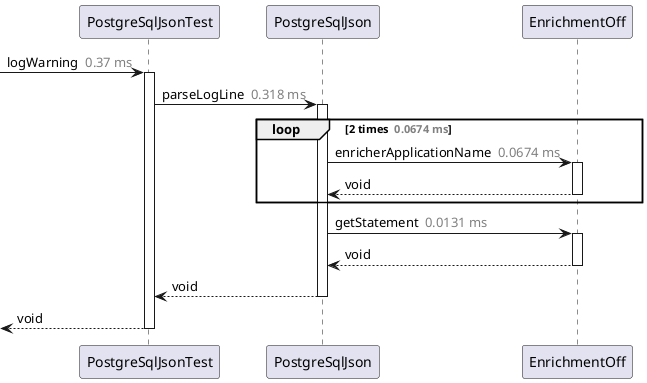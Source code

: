 @startuml

participant PostgreSqlJsonTest as "PostgreSqlJsonTest"
participant PostgreSqlJson as "PostgreSqlJson"
participant EnrichmentOff as "EnrichmentOff"
  [->PostgreSqlJsonTest: logWarning <color:gray> 0.37 ms</color>
  activate PostgreSqlJsonTest
    PostgreSqlJsonTest->PostgreSqlJson: parseLogLine <color:gray> 0.318 ms</color>
    activate PostgreSqlJson
      Loop 2 times <color:gray> 0.0674 ms</color>
        PostgreSqlJson->EnrichmentOff: enricherApplicationName <color:gray> 0.0674 ms</color>
        activate EnrichmentOff
        PostgreSqlJson<--EnrichmentOff: void
        deactivate EnrichmentOff
      End
      PostgreSqlJson->EnrichmentOff: getStatement <color:gray> 0.0131 ms</color>
      activate EnrichmentOff
      PostgreSqlJson<--EnrichmentOff: void
      deactivate EnrichmentOff
    PostgreSqlJsonTest<--PostgreSqlJson: void
    deactivate PostgreSqlJson
  [<--PostgreSqlJsonTest: void
  deactivate PostgreSqlJsonTest
@enduml